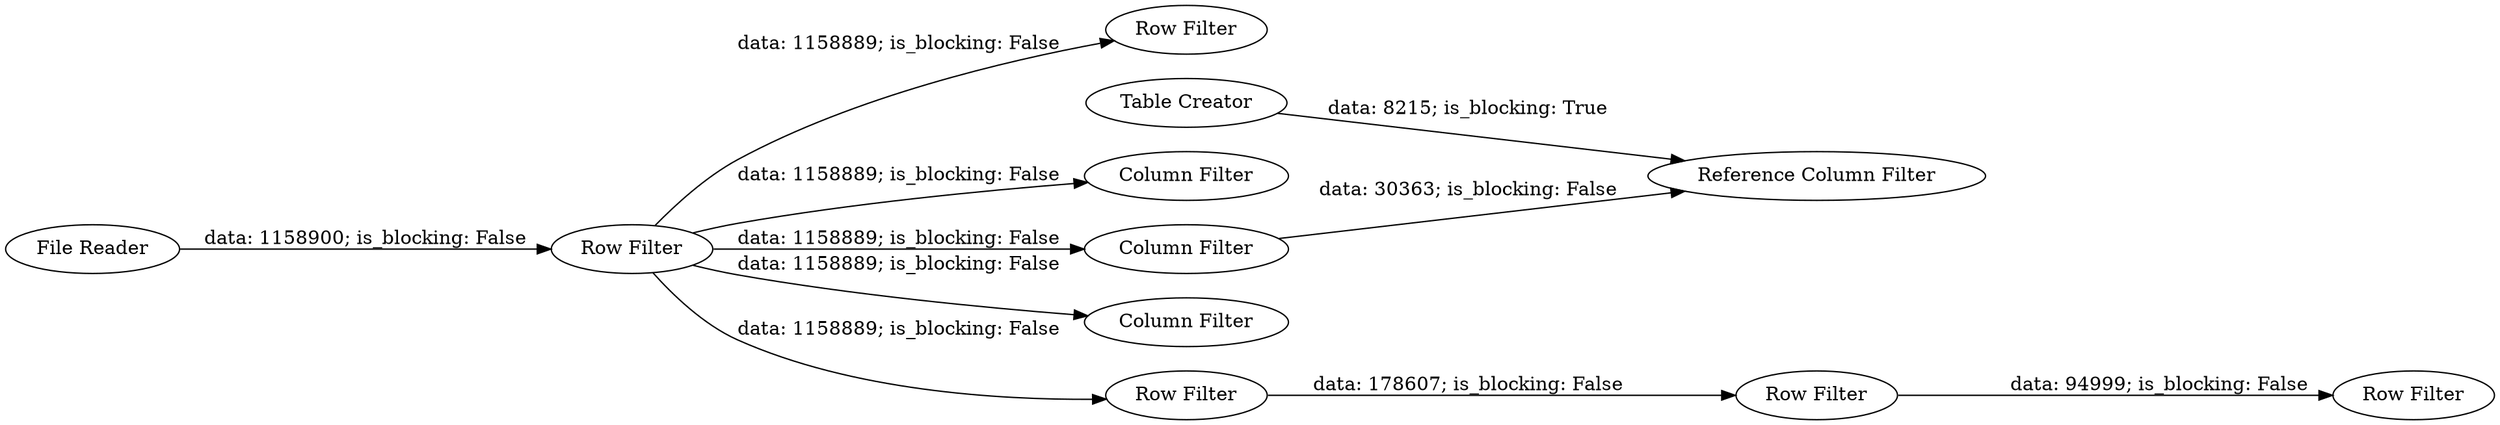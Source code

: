 digraph {
	"-7127663237012805739_1" [label="File Reader"]
	"-7127663237012805739_7" [label="Reference Column Filter"]
	"-7127663237012805739_4" [label="Row Filter"]
	"-7127663237012805739_8" [label="Table Creator"]
	"-7127663237012805739_9" [label="Column Filter"]
	"-7127663237012805739_10" [label="Row Filter"]
	"-7127663237012805739_2" [label="Row Filter"]
	"-7127663237012805739_5" [label="Column Filter"]
	"-7127663237012805739_11" [label="Row Filter"]
	"-7127663237012805739_12" [label="Row Filter"]
	"-7127663237012805739_6" [label="Column Filter"]
	"-7127663237012805739_11" -> "-7127663237012805739_12" [label="data: 178607; is_blocking: False"]
	"-7127663237012805739_2" -> "-7127663237012805739_9" [label="data: 1158889; is_blocking: False"]
	"-7127663237012805739_2" -> "-7127663237012805739_5" [label="data: 1158889; is_blocking: False"]
	"-7127663237012805739_2" -> "-7127663237012805739_4" [label="data: 1158889; is_blocking: False"]
	"-7127663237012805739_8" -> "-7127663237012805739_7" [label="data: 8215; is_blocking: True"]
	"-7127663237012805739_2" -> "-7127663237012805739_11" [label="data: 1158889; is_blocking: False"]
	"-7127663237012805739_9" -> "-7127663237012805739_7" [label="data: 30363; is_blocking: False"]
	"-7127663237012805739_1" -> "-7127663237012805739_2" [label="data: 1158900; is_blocking: False"]
	"-7127663237012805739_12" -> "-7127663237012805739_10" [label="data: 94999; is_blocking: False"]
	"-7127663237012805739_2" -> "-7127663237012805739_6" [label="data: 1158889; is_blocking: False"]
	rankdir=LR
}
